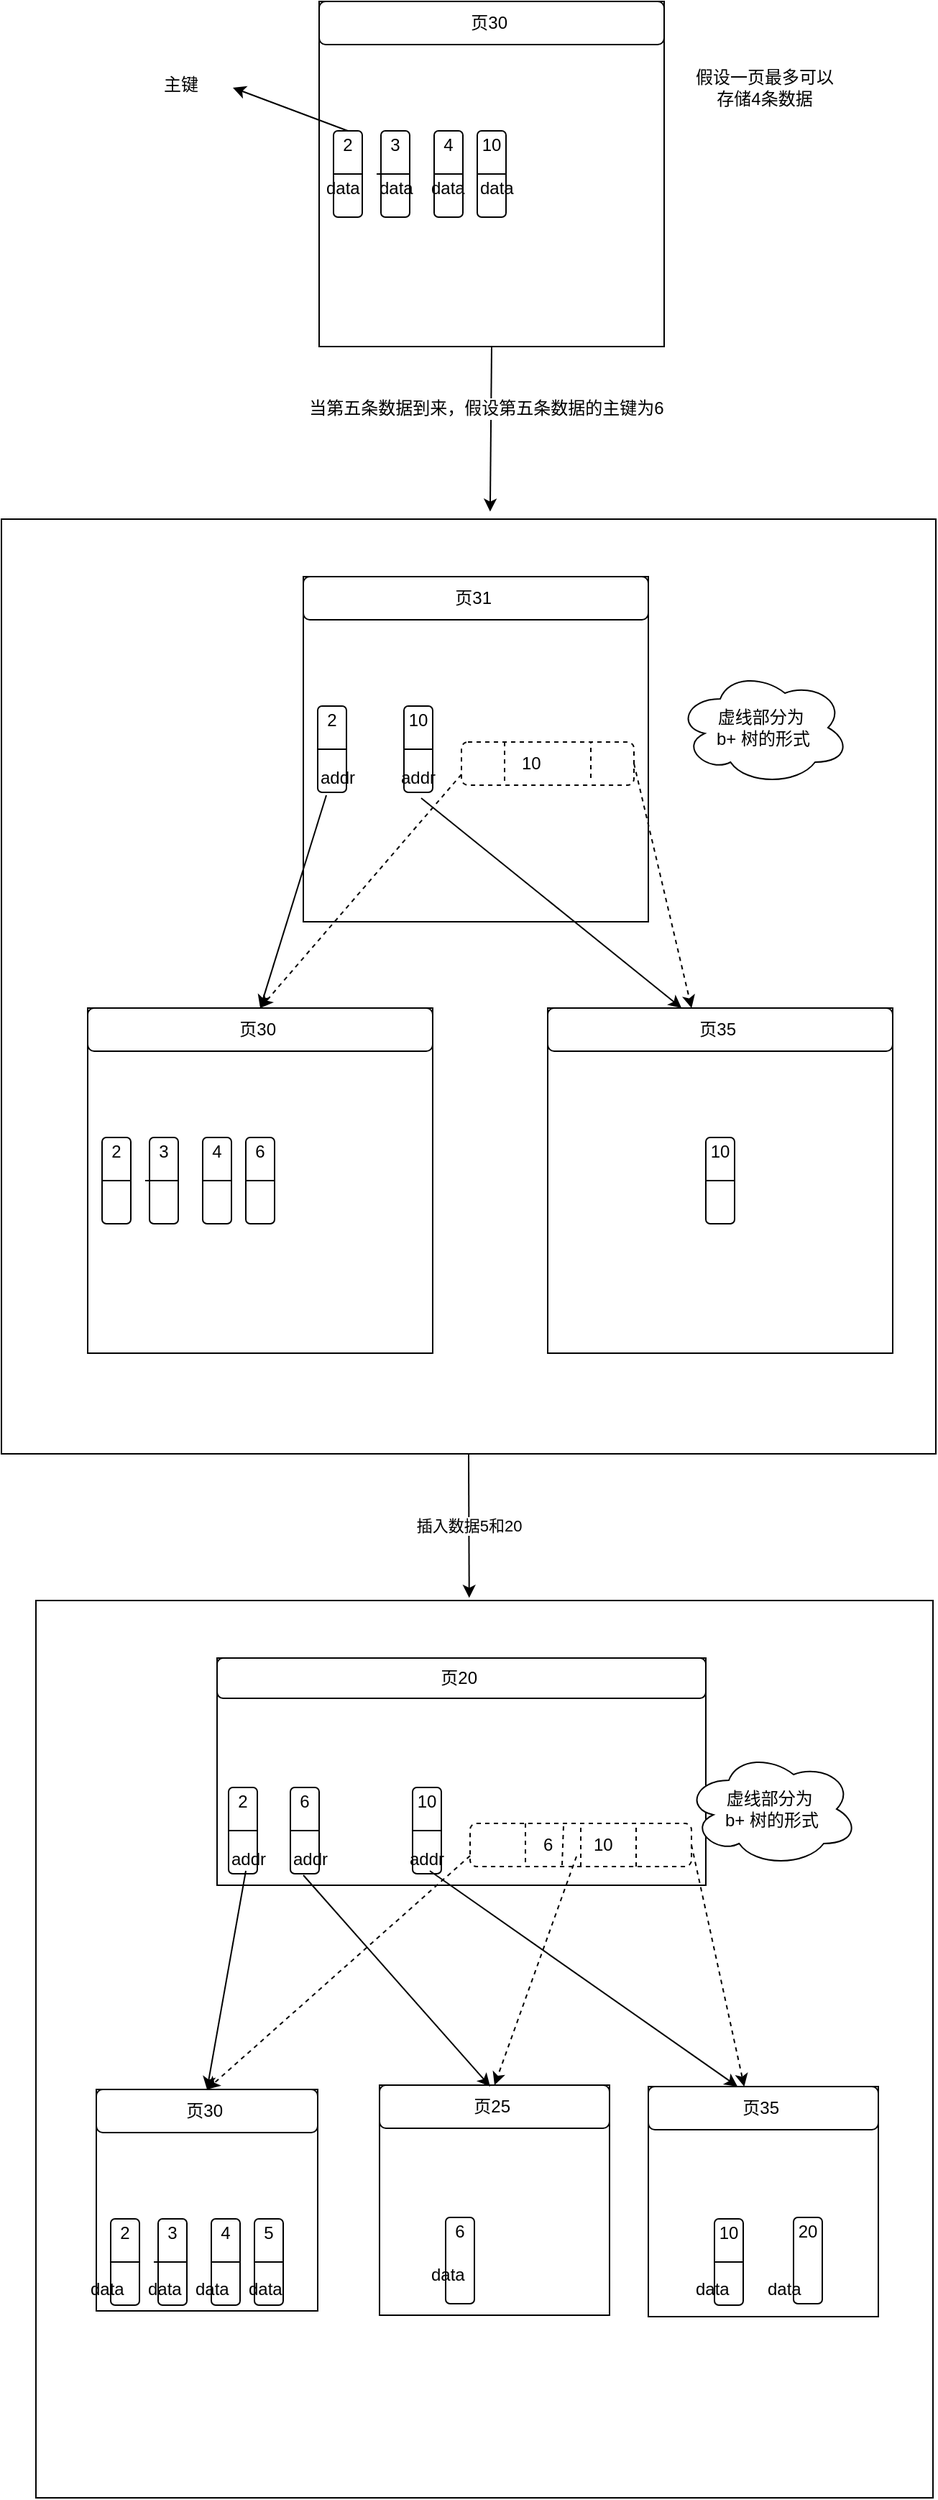 <mxfile version="10.5.4" type="github"><diagram id="URmdrMW9ZNRcOH7gfkp-" name="第 1 页"><mxGraphModel dx="918" dy="616" grid="1" gridSize="10" guides="1" tooltips="1" connect="1" arrows="1" fold="1" page="1" pageScale="1" pageWidth="827" pageHeight="1169" math="0" shadow="0"><root><mxCell id="0"/><mxCell id="1" parent="0"/><mxCell id="bhT5qvPS4QBfXNGIwXHX-22" value="" style="whiteSpace=wrap;html=1;aspect=fixed;" vertex="1" parent="1"><mxGeometry x="154" y="1402" width="624" height="624" as="geometry"/></mxCell><mxCell id="bhT5qvPS4QBfXNGIwXHX-96" value="" style="rounded=0;whiteSpace=wrap;html=1;" vertex="1" parent="1"><mxGeometry x="280" y="1442" width="340" height="158" as="geometry"/></mxCell><mxCell id="bhT5qvPS4QBfXNGIwXHX-76" value="插入数据5和20" style="edgeStyle=none;rounded=0;orthogonalLoop=1;jettySize=auto;html=1;exitX=0.5;exitY=1;exitDx=0;exitDy=0;entryX=0.483;entryY=-0.003;entryDx=0;entryDy=0;entryPerimeter=0;strokeColor=#000000;" edge="1" parent="1" source="bhT5qvPS4QBfXNGIwXHX-2" target="bhT5qvPS4QBfXNGIwXHX-22"><mxGeometry relative="1" as="geometry"/></mxCell><mxCell id="bhT5qvPS4QBfXNGIwXHX-2" value="" style="whiteSpace=wrap;html=1;aspect=fixed;" vertex="1" parent="1"><mxGeometry x="130" y="650" width="650" height="650" as="geometry"/></mxCell><mxCell id="Xkva-VIX734EH4wMSRa_-84" style="edgeStyle=none;rounded=0;orthogonalLoop=1;jettySize=auto;html=1;exitX=0.5;exitY=1;exitDx=0;exitDy=0;entryX=0.523;entryY=-0.008;entryDx=0;entryDy=0;strokeColor=#000000;entryPerimeter=0;" parent="1" source="Xkva-VIX734EH4wMSRa_-22" target="bhT5qvPS4QBfXNGIwXHX-2" edge="1"><mxGeometry relative="1" as="geometry"><mxPoint x="470" y="360" as="targetPoint"/></mxGeometry></mxCell><mxCell id="bhT5qvPS4QBfXNGIwXHX-86" value="&lt;span&gt;当第五条数据到来，假设第五条数据的主键为6&lt;/span&gt;" style="text;html=1;resizable=0;points=[];align=center;verticalAlign=middle;labelBackgroundColor=#ffffff;" vertex="1" connectable="0" parent="Xkva-VIX734EH4wMSRa_-84"><mxGeometry x="-0.25" y="-4" relative="1" as="geometry"><mxPoint as="offset"/></mxGeometry></mxCell><mxCell id="Xkva-VIX734EH4wMSRa_-22" value="" style="whiteSpace=wrap;html=1;aspect=fixed;" parent="1" vertex="1"><mxGeometry x="351" y="290" width="240" height="240" as="geometry"/></mxCell><mxCell id="Xkva-VIX734EH4wMSRa_-23" value="页30&amp;nbsp;" style="rounded=1;whiteSpace=wrap;html=1;" parent="1" vertex="1"><mxGeometry x="351" y="290" width="240" height="30" as="geometry"/></mxCell><mxCell id="Xkva-VIX734EH4wMSRa_-45" style="edgeStyle=none;rounded=0;orthogonalLoop=1;jettySize=auto;html=1;exitX=0;exitY=0.5;exitDx=0;exitDy=0;strokeColor=#000000;" parent="1" source="Xkva-VIX734EH4wMSRa_-25" edge="1"><mxGeometry relative="1" as="geometry"><mxPoint x="381" y="410" as="targetPoint"/></mxGeometry></mxCell><mxCell id="Xkva-VIX734EH4wMSRa_-46" style="edgeStyle=none;rounded=0;orthogonalLoop=1;jettySize=auto;html=1;exitX=0;exitY=0.5;exitDx=0;exitDy=0;strokeColor=#000000;" parent="1" source="Xkva-VIX734EH4wMSRa_-25" edge="1"><mxGeometry relative="1" as="geometry"><mxPoint x="381" y="410" as="targetPoint"/></mxGeometry></mxCell><mxCell id="Xkva-VIX734EH4wMSRa_-25" value="" style="rounded=1;whiteSpace=wrap;html=1;" parent="1" vertex="1"><mxGeometry x="361" y="380" width="20" height="60" as="geometry"/></mxCell><mxCell id="Xkva-VIX734EH4wMSRa_-26" value="假设一页最多可以存储4条数据" style="text;html=1;strokeColor=none;fillColor=none;align=center;verticalAlign=middle;whiteSpace=wrap;rounded=0;" parent="1" vertex="1"><mxGeometry x="611" y="340" width="100" height="20" as="geometry"/></mxCell><mxCell id="Xkva-VIX734EH4wMSRa_-28" value="" style="rounded=1;whiteSpace=wrap;html=1;" parent="1" vertex="1"><mxGeometry x="394" y="380" width="20" height="60" as="geometry"/></mxCell><mxCell id="Xkva-VIX734EH4wMSRa_-30" value="" style="rounded=1;whiteSpace=wrap;html=1;" parent="1" vertex="1"><mxGeometry x="431" y="380" width="20" height="60" as="geometry"/></mxCell><mxCell id="Xkva-VIX734EH4wMSRa_-33" value="" style="rounded=1;whiteSpace=wrap;html=1;" parent="1" vertex="1"><mxGeometry x="461" y="380" width="20" height="60" as="geometry"/></mxCell><mxCell id="Xkva-VIX734EH4wMSRa_-89" style="edgeStyle=none;rounded=0;orthogonalLoop=1;jettySize=auto;html=1;exitX=0.5;exitY=0;exitDx=0;exitDy=0;strokeColor=#000000;" parent="1" source="Xkva-VIX734EH4wMSRa_-37" edge="1"><mxGeometry relative="1" as="geometry"><mxPoint x="291" y="350" as="targetPoint"/></mxGeometry></mxCell><mxCell id="Xkva-VIX734EH4wMSRa_-37" value="2" style="text;html=1;strokeColor=none;fillColor=none;align=center;verticalAlign=middle;whiteSpace=wrap;rounded=0;" parent="1" vertex="1"><mxGeometry x="351" y="380" width="40" height="20" as="geometry"/></mxCell><mxCell id="Xkva-VIX734EH4wMSRa_-38" value="3" style="text;html=1;strokeColor=none;fillColor=none;align=center;verticalAlign=middle;whiteSpace=wrap;rounded=0;" parent="1" vertex="1"><mxGeometry x="384" y="380" width="40" height="20" as="geometry"/></mxCell><mxCell id="Xkva-VIX734EH4wMSRa_-39" value="4" style="text;html=1;strokeColor=none;fillColor=none;align=center;verticalAlign=middle;whiteSpace=wrap;rounded=0;" parent="1" vertex="1"><mxGeometry x="421" y="380" width="40" height="20" as="geometry"/></mxCell><mxCell id="Xkva-VIX734EH4wMSRa_-40" value="10" style="text;html=1;strokeColor=none;fillColor=none;align=center;verticalAlign=middle;whiteSpace=wrap;rounded=0;" parent="1" vertex="1"><mxGeometry x="451" y="380" width="40" height="20" as="geometry"/></mxCell><mxCell id="Xkva-VIX734EH4wMSRa_-42" style="edgeStyle=none;rounded=0;orthogonalLoop=1;jettySize=auto;html=1;entryX=1;entryY=0.5;entryDx=0;entryDy=0;strokeColor=none;" parent="1" target="Xkva-VIX734EH4wMSRa_-25" edge="1"><mxGeometry relative="1" as="geometry"><mxPoint x="391" y="410" as="sourcePoint"/></mxGeometry></mxCell><mxCell id="Xkva-VIX734EH4wMSRa_-47" value="" style="endArrow=none;html=1;strokeColor=#000000;exitX=1;exitY=0.5;exitDx=0;exitDy=0;" parent="1" source="Xkva-VIX734EH4wMSRa_-25" edge="1"><mxGeometry width="50" height="50" relative="1" as="geometry"><mxPoint x="351" y="600" as="sourcePoint"/><mxPoint x="361" y="410" as="targetPoint"/><Array as="points"/></mxGeometry></mxCell><mxCell id="Xkva-VIX734EH4wMSRa_-50" value="" style="endArrow=none;html=1;strokeColor=#000000;entryX=1;entryY=0.5;entryDx=0;entryDy=0;" parent="1" target="Xkva-VIX734EH4wMSRa_-28" edge="1"><mxGeometry width="50" height="50" relative="1" as="geometry"><mxPoint x="391" y="410" as="sourcePoint"/><mxPoint x="371" y="420" as="targetPoint"/><Array as="points"/></mxGeometry></mxCell><mxCell id="Xkva-VIX734EH4wMSRa_-54" value="" style="endArrow=none;html=1;strokeColor=#000000;exitX=0;exitY=0.5;exitDx=0;exitDy=0;entryX=1;entryY=0.5;entryDx=0;entryDy=0;" parent="1" source="Xkva-VIX734EH4wMSRa_-30" target="Xkva-VIX734EH4wMSRa_-30" edge="1"><mxGeometry width="50" height="50" relative="1" as="geometry"><mxPoint x="391" y="420" as="sourcePoint"/><mxPoint x="371" y="420" as="targetPoint"/><Array as="points"/></mxGeometry></mxCell><mxCell id="Xkva-VIX734EH4wMSRa_-57" value="" style="endArrow=none;html=1;strokeColor=#000000;entryX=1;entryY=0.5;entryDx=0;entryDy=0;" parent="1" source="Xkva-VIX734EH4wMSRa_-33" edge="1"><mxGeometry width="50" height="50" relative="1" as="geometry"><mxPoint x="441" y="420" as="sourcePoint"/><mxPoint x="461" y="420" as="targetPoint"/><Array as="points"/></mxGeometry></mxCell><mxCell id="Xkva-VIX734EH4wMSRa_-58" value="" style="endArrow=none;html=1;strokeColor=#000000;entryX=1;entryY=0.5;entryDx=0;entryDy=0;" parent="1" source="Xkva-VIX734EH4wMSRa_-33" edge="1"><mxGeometry width="50" height="50" relative="1" as="geometry"><mxPoint x="441" y="420" as="sourcePoint"/><mxPoint x="461" y="420" as="targetPoint"/><Array as="points"/></mxGeometry></mxCell><mxCell id="Xkva-VIX734EH4wMSRa_-61" value="" style="endArrow=none;html=1;strokeColor=#000000;exitX=0;exitY=0.5;exitDx=0;exitDy=0;entryX=1;entryY=0.5;entryDx=0;entryDy=0;" parent="1" source="Xkva-VIX734EH4wMSRa_-33" target="Xkva-VIX734EH4wMSRa_-33" edge="1"><mxGeometry width="50" height="50" relative="1" as="geometry"><mxPoint x="471" y="435" as="sourcePoint"/><mxPoint x="521" y="385" as="targetPoint"/></mxGeometry></mxCell><mxCell id="Xkva-VIX734EH4wMSRa_-85" value="data" style="text;html=1;resizable=0;points=[];autosize=1;align=left;verticalAlign=top;spacingTop=-4;" parent="1" vertex="1"><mxGeometry x="354" y="410" width="40" height="20" as="geometry"/></mxCell><mxCell id="Xkva-VIX734EH4wMSRa_-86" value="data" style="text;html=1;resizable=0;points=[];autosize=1;align=left;verticalAlign=top;spacingTop=-4;" parent="1" vertex="1"><mxGeometry x="391" y="410" width="40" height="20" as="geometry"/></mxCell><mxCell id="Xkva-VIX734EH4wMSRa_-87" value="data" style="text;html=1;resizable=0;points=[];autosize=1;align=left;verticalAlign=top;spacingTop=-4;" parent="1" vertex="1"><mxGeometry x="427" y="410" width="40" height="20" as="geometry"/></mxCell><mxCell id="Xkva-VIX734EH4wMSRa_-88" value="data" style="text;html=1;resizable=0;points=[];autosize=1;align=left;verticalAlign=top;spacingTop=-4;" parent="1" vertex="1"><mxGeometry x="461" y="410" width="40" height="20" as="geometry"/></mxCell><mxCell id="Xkva-VIX734EH4wMSRa_-90" value="主键" style="text;html=1;resizable=0;points=[];autosize=1;align=left;verticalAlign=top;spacingTop=-4;" parent="1" vertex="1"><mxGeometry x="241" y="338" width="40" height="20" as="geometry"/></mxCell><mxCell id="Xkva-VIX734EH4wMSRa_-91" value="" style="whiteSpace=wrap;html=1;aspect=fixed;" parent="1" vertex="1"><mxGeometry x="190" y="990" width="240" height="240" as="geometry"/></mxCell><mxCell id="Xkva-VIX734EH4wMSRa_-92" value="页30&amp;nbsp;" style="rounded=1;whiteSpace=wrap;html=1;" parent="1" vertex="1"><mxGeometry x="190" y="990" width="240" height="30" as="geometry"/></mxCell><mxCell id="Xkva-VIX734EH4wMSRa_-93" style="edgeStyle=none;rounded=0;orthogonalLoop=1;jettySize=auto;html=1;exitX=0;exitY=0.5;exitDx=0;exitDy=0;strokeColor=#000000;" parent="1" source="Xkva-VIX734EH4wMSRa_-95" edge="1"><mxGeometry relative="1" as="geometry"><mxPoint x="220" y="1110" as="targetPoint"/></mxGeometry></mxCell><mxCell id="Xkva-VIX734EH4wMSRa_-94" style="edgeStyle=none;rounded=0;orthogonalLoop=1;jettySize=auto;html=1;exitX=0;exitY=0.5;exitDx=0;exitDy=0;strokeColor=#000000;" parent="1" source="Xkva-VIX734EH4wMSRa_-95" edge="1"><mxGeometry relative="1" as="geometry"><mxPoint x="220" y="1110" as="targetPoint"/></mxGeometry></mxCell><mxCell id="Xkva-VIX734EH4wMSRa_-95" value="" style="rounded=1;whiteSpace=wrap;html=1;" parent="1" vertex="1"><mxGeometry x="200" y="1080" width="20" height="60" as="geometry"/></mxCell><mxCell id="Xkva-VIX734EH4wMSRa_-96" value="" style="rounded=1;whiteSpace=wrap;html=1;" parent="1" vertex="1"><mxGeometry x="233" y="1080" width="20" height="60" as="geometry"/></mxCell><mxCell id="Xkva-VIX734EH4wMSRa_-97" value="" style="rounded=1;whiteSpace=wrap;html=1;" parent="1" vertex="1"><mxGeometry x="270" y="1080" width="20" height="60" as="geometry"/></mxCell><mxCell id="Xkva-VIX734EH4wMSRa_-98" value="" style="rounded=1;whiteSpace=wrap;html=1;" parent="1" vertex="1"><mxGeometry x="300" y="1080" width="20" height="60" as="geometry"/></mxCell><mxCell id="Xkva-VIX734EH4wMSRa_-99" value="2" style="text;html=1;strokeColor=none;fillColor=none;align=center;verticalAlign=middle;whiteSpace=wrap;rounded=0;" parent="1" vertex="1"><mxGeometry x="190" y="1080" width="40" height="20" as="geometry"/></mxCell><mxCell id="Xkva-VIX734EH4wMSRa_-100" value="3" style="text;html=1;strokeColor=none;fillColor=none;align=center;verticalAlign=middle;whiteSpace=wrap;rounded=0;" parent="1" vertex="1"><mxGeometry x="223" y="1080" width="40" height="20" as="geometry"/></mxCell><mxCell id="Xkva-VIX734EH4wMSRa_-101" value="4" style="text;html=1;strokeColor=none;fillColor=none;align=center;verticalAlign=middle;whiteSpace=wrap;rounded=0;" parent="1" vertex="1"><mxGeometry x="260" y="1080" width="40" height="20" as="geometry"/></mxCell><mxCell id="Xkva-VIX734EH4wMSRa_-102" value="6" style="text;html=1;strokeColor=none;fillColor=none;align=center;verticalAlign=middle;whiteSpace=wrap;rounded=0;" parent="1" vertex="1"><mxGeometry x="290" y="1080" width="40" height="20" as="geometry"/></mxCell><mxCell id="Xkva-VIX734EH4wMSRa_-103" style="edgeStyle=none;rounded=0;orthogonalLoop=1;jettySize=auto;html=1;entryX=1;entryY=0.5;entryDx=0;entryDy=0;strokeColor=none;" parent="1" target="Xkva-VIX734EH4wMSRa_-95" edge="1"><mxGeometry relative="1" as="geometry"><mxPoint x="230" y="1110" as="sourcePoint"/></mxGeometry></mxCell><mxCell id="Xkva-VIX734EH4wMSRa_-104" value="" style="endArrow=none;html=1;strokeColor=#000000;exitX=1;exitY=0.5;exitDx=0;exitDy=0;" parent="1" source="Xkva-VIX734EH4wMSRa_-95" edge="1"><mxGeometry width="50" height="50" relative="1" as="geometry"><mxPoint x="190" y="1300" as="sourcePoint"/><mxPoint x="200" y="1110" as="targetPoint"/><Array as="points"/></mxGeometry></mxCell><mxCell id="Xkva-VIX734EH4wMSRa_-105" value="" style="endArrow=none;html=1;strokeColor=#000000;entryX=1;entryY=0.5;entryDx=0;entryDy=0;" parent="1" target="Xkva-VIX734EH4wMSRa_-96" edge="1"><mxGeometry width="50" height="50" relative="1" as="geometry"><mxPoint x="230" y="1110" as="sourcePoint"/><mxPoint x="210" y="1120" as="targetPoint"/><Array as="points"/></mxGeometry></mxCell><mxCell id="Xkva-VIX734EH4wMSRa_-106" value="" style="endArrow=none;html=1;strokeColor=#000000;exitX=0;exitY=0.5;exitDx=0;exitDy=0;entryX=1;entryY=0.5;entryDx=0;entryDy=0;" parent="1" source="Xkva-VIX734EH4wMSRa_-97" target="Xkva-VIX734EH4wMSRa_-97" edge="1"><mxGeometry width="50" height="50" relative="1" as="geometry"><mxPoint x="230" y="1120" as="sourcePoint"/><mxPoint x="210" y="1120" as="targetPoint"/><Array as="points"/></mxGeometry></mxCell><mxCell id="Xkva-VIX734EH4wMSRa_-107" value="" style="endArrow=none;html=1;strokeColor=#000000;entryX=1;entryY=0.5;entryDx=0;entryDy=0;" parent="1" source="Xkva-VIX734EH4wMSRa_-98" edge="1"><mxGeometry width="50" height="50" relative="1" as="geometry"><mxPoint x="280" y="1120" as="sourcePoint"/><mxPoint x="300" y="1120" as="targetPoint"/><Array as="points"/></mxGeometry></mxCell><mxCell id="Xkva-VIX734EH4wMSRa_-108" value="" style="endArrow=none;html=1;strokeColor=#000000;entryX=1;entryY=0.5;entryDx=0;entryDy=0;" parent="1" source="Xkva-VIX734EH4wMSRa_-98" edge="1"><mxGeometry width="50" height="50" relative="1" as="geometry"><mxPoint x="280" y="1120" as="sourcePoint"/><mxPoint x="300" y="1120" as="targetPoint"/><Array as="points"/></mxGeometry></mxCell><mxCell id="Xkva-VIX734EH4wMSRa_-109" value="" style="endArrow=none;html=1;strokeColor=#000000;exitX=0;exitY=0.5;exitDx=0;exitDy=0;entryX=1;entryY=0.5;entryDx=0;entryDy=0;" parent="1" source="Xkva-VIX734EH4wMSRa_-98" target="Xkva-VIX734EH4wMSRa_-98" edge="1"><mxGeometry width="50" height="50" relative="1" as="geometry"><mxPoint x="310" y="1135" as="sourcePoint"/><mxPoint x="360" y="1085" as="targetPoint"/></mxGeometry></mxCell><mxCell id="Xkva-VIX734EH4wMSRa_-111" value="" style="whiteSpace=wrap;html=1;aspect=fixed;" parent="1" vertex="1"><mxGeometry x="510" y="990" width="240" height="240" as="geometry"/></mxCell><mxCell id="Xkva-VIX734EH4wMSRa_-112" value="页35&amp;nbsp;" style="rounded=1;whiteSpace=wrap;html=1;" parent="1" vertex="1"><mxGeometry x="510" y="990" width="240" height="30" as="geometry"/></mxCell><mxCell id="Xkva-VIX734EH4wMSRa_-118" value="" style="rounded=1;whiteSpace=wrap;html=1;" parent="1" vertex="1"><mxGeometry x="620" y="1080" width="20" height="60" as="geometry"/></mxCell><mxCell id="Xkva-VIX734EH4wMSRa_-122" value="10" style="text;html=1;strokeColor=none;fillColor=none;align=center;verticalAlign=middle;whiteSpace=wrap;rounded=0;" parent="1" vertex="1"><mxGeometry x="610" y="1080" width="40" height="20" as="geometry"/></mxCell><mxCell id="Xkva-VIX734EH4wMSRa_-127" value="" style="endArrow=none;html=1;strokeColor=#000000;entryX=1;entryY=0.5;entryDx=0;entryDy=0;" parent="1" source="Xkva-VIX734EH4wMSRa_-118" edge="1"><mxGeometry width="50" height="50" relative="1" as="geometry"><mxPoint x="600" y="1120" as="sourcePoint"/><mxPoint x="620" y="1120" as="targetPoint"/><Array as="points"/></mxGeometry></mxCell><mxCell id="Xkva-VIX734EH4wMSRa_-128" value="" style="endArrow=none;html=1;strokeColor=#000000;entryX=1;entryY=0.5;entryDx=0;entryDy=0;" parent="1" source="Xkva-VIX734EH4wMSRa_-118" edge="1"><mxGeometry width="50" height="50" relative="1" as="geometry"><mxPoint x="600" y="1120" as="sourcePoint"/><mxPoint x="620" y="1120" as="targetPoint"/><Array as="points"/></mxGeometry></mxCell><mxCell id="Xkva-VIX734EH4wMSRa_-129" value="" style="endArrow=none;html=1;strokeColor=#000000;exitX=0;exitY=0.5;exitDx=0;exitDy=0;entryX=1;entryY=0.5;entryDx=0;entryDy=0;" parent="1" source="Xkva-VIX734EH4wMSRa_-118" target="Xkva-VIX734EH4wMSRa_-118" edge="1"><mxGeometry width="50" height="50" relative="1" as="geometry"><mxPoint x="630" y="1135" as="sourcePoint"/><mxPoint x="680" y="1085" as="targetPoint"/></mxGeometry></mxCell><mxCell id="Xkva-VIX734EH4wMSRa_-149" value="" style="whiteSpace=wrap;html=1;aspect=fixed;" parent="1" vertex="1"><mxGeometry x="340" y="690" width="240" height="240" as="geometry"/></mxCell><mxCell id="Xkva-VIX734EH4wMSRa_-150" value="页31&amp;nbsp;" style="rounded=1;whiteSpace=wrap;html=1;" parent="1" vertex="1"><mxGeometry x="340" y="690" width="240" height="30" as="geometry"/></mxCell><mxCell id="Xkva-VIX734EH4wMSRa_-151" style="edgeStyle=none;rounded=0;orthogonalLoop=1;jettySize=auto;html=1;exitX=0;exitY=0.5;exitDx=0;exitDy=0;strokeColor=#000000;" parent="1" source="Xkva-VIX734EH4wMSRa_-153" edge="1"><mxGeometry relative="1" as="geometry"><mxPoint x="370" y="810" as="targetPoint"/></mxGeometry></mxCell><mxCell id="Xkva-VIX734EH4wMSRa_-152" style="edgeStyle=none;rounded=0;orthogonalLoop=1;jettySize=auto;html=1;exitX=0;exitY=0.5;exitDx=0;exitDy=0;strokeColor=#000000;" parent="1" source="Xkva-VIX734EH4wMSRa_-153" edge="1"><mxGeometry relative="1" as="geometry"><mxPoint x="370" y="810" as="targetPoint"/></mxGeometry></mxCell><mxCell id="Xkva-VIX734EH4wMSRa_-153" value="" style="rounded=1;whiteSpace=wrap;html=1;" parent="1" vertex="1"><mxGeometry x="350" y="780" width="20" height="60" as="geometry"/></mxCell><mxCell id="Xkva-VIX734EH4wMSRa_-157" value="2" style="text;html=1;strokeColor=none;fillColor=none;align=center;verticalAlign=middle;whiteSpace=wrap;rounded=0;" parent="1" vertex="1"><mxGeometry x="340" y="780" width="40" height="20" as="geometry"/></mxCell><mxCell id="Xkva-VIX734EH4wMSRa_-161" style="edgeStyle=none;rounded=0;orthogonalLoop=1;jettySize=auto;html=1;entryX=1;entryY=0.5;entryDx=0;entryDy=0;strokeColor=none;" parent="1" target="Xkva-VIX734EH4wMSRa_-153" edge="1"><mxGeometry relative="1" as="geometry"><mxPoint x="380" y="810" as="sourcePoint"/></mxGeometry></mxCell><mxCell id="Xkva-VIX734EH4wMSRa_-162" value="" style="endArrow=none;html=1;strokeColor=#000000;exitX=1;exitY=0.5;exitDx=0;exitDy=0;" parent="1" source="Xkva-VIX734EH4wMSRa_-153" edge="1"><mxGeometry width="50" height="50" relative="1" as="geometry"><mxPoint x="340" y="1000" as="sourcePoint"/><mxPoint x="350" y="810" as="targetPoint"/><Array as="points"/></mxGeometry></mxCell><mxCell id="Xkva-VIX734EH4wMSRa_-165" value="" style="endArrow=none;html=1;strokeColor=#000000;entryX=1;entryY=0.5;entryDx=0;entryDy=0;" parent="1" edge="1"><mxGeometry width="50" height="50" relative="1" as="geometry"><mxPoint x="450" y="820" as="sourcePoint"/><mxPoint x="450" y="820" as="targetPoint"/><Array as="points"/></mxGeometry></mxCell><mxCell id="Xkva-VIX734EH4wMSRa_-166" value="" style="endArrow=none;html=1;strokeColor=#000000;entryX=1;entryY=0.5;entryDx=0;entryDy=0;" parent="1" edge="1"><mxGeometry width="50" height="50" relative="1" as="geometry"><mxPoint x="450" y="820" as="sourcePoint"/><mxPoint x="450" y="820" as="targetPoint"/><Array as="points"/></mxGeometry></mxCell><mxCell id="bhT5qvPS4QBfXNGIwXHX-3" value="addr" style="text;html=1;resizable=0;points=[];autosize=1;align=left;verticalAlign=top;spacingTop=-4;" vertex="1" parent="1"><mxGeometry x="350" y="820" width="40" height="20" as="geometry"/></mxCell><mxCell id="bhT5qvPS4QBfXNGIwXHX-6" value="" style="rounded=1;whiteSpace=wrap;html=1;" vertex="1" parent="1"><mxGeometry x="410" y="780" width="20" height="60" as="geometry"/></mxCell><mxCell id="bhT5qvPS4QBfXNGIwXHX-7" value="10" style="text;html=1;strokeColor=none;fillColor=none;align=center;verticalAlign=middle;whiteSpace=wrap;rounded=0;" vertex="1" parent="1"><mxGeometry x="400" y="780" width="40" height="20" as="geometry"/></mxCell><mxCell id="bhT5qvPS4QBfXNGIwXHX-8" value="" style="endArrow=none;html=1;strokeColor=#000000;exitX=0;exitY=0.5;exitDx=0;exitDy=0;entryX=1;entryY=0.5;entryDx=0;entryDy=0;" edge="1" parent="1" source="bhT5qvPS4QBfXNGIwXHX-6" target="bhT5qvPS4QBfXNGIwXHX-6"><mxGeometry width="50" height="50" relative="1" as="geometry"><mxPoint x="630" y="1120" as="sourcePoint"/><mxPoint x="650" y="880" as="targetPoint"/><Array as="points"><mxPoint x="430" y="810"/></Array></mxGeometry></mxCell><mxCell id="bhT5qvPS4QBfXNGIwXHX-11" value="addr" style="text;html=1;resizable=0;points=[];autosize=1;align=left;verticalAlign=top;spacingTop=-4;" vertex="1" parent="1"><mxGeometry x="406" y="820" width="40" height="20" as="geometry"/></mxCell><mxCell id="bhT5qvPS4QBfXNGIwXHX-12" value="" style="endArrow=classic;html=1;strokeColor=#000000;exitX=0.15;exitY=1.1;exitDx=0;exitDy=0;exitPerimeter=0;entryX=0.5;entryY=0;entryDx=0;entryDy=0;" edge="1" parent="1" source="bhT5qvPS4QBfXNGIwXHX-3" target="Xkva-VIX734EH4wMSRa_-92"><mxGeometry width="50" height="50" relative="1" as="geometry"><mxPoint x="130" y="1380" as="sourcePoint"/><mxPoint x="320" y="980" as="targetPoint"/></mxGeometry></mxCell><mxCell id="bhT5qvPS4QBfXNGIwXHX-13" value="" style="endArrow=classic;html=1;strokeColor=#000000;exitX=0.4;exitY=1.2;exitDx=0;exitDy=0;exitPerimeter=0;entryX=0.388;entryY=0;entryDx=0;entryDy=0;entryPerimeter=0;" edge="1" parent="1" source="bhT5qvPS4QBfXNGIwXHX-11" target="Xkva-VIX734EH4wMSRa_-112"><mxGeometry width="50" height="50" relative="1" as="geometry"><mxPoint x="366" y="852" as="sourcePoint"/><mxPoint x="320" y="990" as="targetPoint"/></mxGeometry></mxCell><mxCell id="bhT5qvPS4QBfXNGIwXHX-14" value="" style="rounded=1;whiteSpace=wrap;html=1;dashed=1;" vertex="1" parent="1"><mxGeometry x="450" y="805" width="120" height="30" as="geometry"/></mxCell><mxCell id="bhT5qvPS4QBfXNGIwXHX-15" value="" style="endArrow=none;html=1;dashed=1;strokeColor=#000000;exitX=0.25;exitY=0;exitDx=0;exitDy=0;entryX=0.25;entryY=1;entryDx=0;entryDy=0;" edge="1" parent="1" source="bhT5qvPS4QBfXNGIwXHX-14" target="bhT5qvPS4QBfXNGIwXHX-14"><mxGeometry width="50" height="50" relative="1" as="geometry"><mxPoint x="455" y="900" as="sourcePoint"/><mxPoint x="505" y="850" as="targetPoint"/></mxGeometry></mxCell><mxCell id="bhT5qvPS4QBfXNGIwXHX-16" value="" style="endArrow=none;html=1;dashed=1;strokeColor=#000000;entryX=0.75;entryY=0;entryDx=0;entryDy=0;" edge="1" parent="1" target="bhT5qvPS4QBfXNGIwXHX-14"><mxGeometry width="50" height="50" relative="1" as="geometry"><mxPoint x="540" y="830" as="sourcePoint"/><mxPoint x="580" y="870" as="targetPoint"/></mxGeometry></mxCell><mxCell id="bhT5qvPS4QBfXNGIwXHX-17" value="10" style="text;html=1;resizable=0;points=[];autosize=1;align=left;verticalAlign=top;spacingTop=-4;" vertex="1" parent="1"><mxGeometry x="490" y="810" width="30" height="20" as="geometry"/></mxCell><mxCell id="bhT5qvPS4QBfXNGIwXHX-18" value="" style="endArrow=classic;html=1;dashed=1;strokeColor=#000000;exitX=0;exitY=0.75;exitDx=0;exitDy=0;entryX=0.5;entryY=0;entryDx=0;entryDy=0;" edge="1" parent="1" source="bhT5qvPS4QBfXNGIwXHX-14" target="Xkva-VIX734EH4wMSRa_-92"><mxGeometry width="50" height="50" relative="1" as="geometry"><mxPoint x="130" y="1380" as="sourcePoint"/><mxPoint x="180" y="1330" as="targetPoint"/></mxGeometry></mxCell><mxCell id="bhT5qvPS4QBfXNGIwXHX-19" value="" style="endArrow=classic;html=1;dashed=1;strokeColor=#000000;exitX=1;exitY=0.5;exitDx=0;exitDy=0;entryX=0.417;entryY=0;entryDx=0;entryDy=0;entryPerimeter=0;" edge="1" parent="1" source="bhT5qvPS4QBfXNGIwXHX-14" target="Xkva-VIX734EH4wMSRa_-112"><mxGeometry width="50" height="50" relative="1" as="geometry"><mxPoint x="460" y="838" as="sourcePoint"/><mxPoint x="320" y="1000" as="targetPoint"/></mxGeometry></mxCell><mxCell id="bhT5qvPS4QBfXNGIwXHX-21" value="虚线部分为&amp;nbsp;&lt;br&gt;b+ 树的形式&lt;br&gt;" style="ellipse;shape=cloud;whiteSpace=wrap;html=1;" vertex="1" parent="1"><mxGeometry x="600" y="755" width="120" height="80" as="geometry"/></mxCell><mxCell id="bhT5qvPS4QBfXNGIwXHX-23" value="" style="whiteSpace=wrap;html=1;aspect=fixed;" vertex="1" parent="1"><mxGeometry x="196" y="1742" width="154" height="154" as="geometry"/></mxCell><mxCell id="bhT5qvPS4QBfXNGIwXHX-24" value="页30&amp;nbsp;" style="rounded=1;whiteSpace=wrap;html=1;" vertex="1" parent="1"><mxGeometry x="196" y="1742" width="154" height="30" as="geometry"/></mxCell><mxCell id="bhT5qvPS4QBfXNGIwXHX-25" style="edgeStyle=none;rounded=0;orthogonalLoop=1;jettySize=auto;html=1;exitX=0;exitY=0.5;exitDx=0;exitDy=0;strokeColor=#000000;" edge="1" parent="1" source="bhT5qvPS4QBfXNGIwXHX-27"><mxGeometry relative="1" as="geometry"><mxPoint x="226" y="1862" as="targetPoint"/></mxGeometry></mxCell><mxCell id="bhT5qvPS4QBfXNGIwXHX-26" style="edgeStyle=none;rounded=0;orthogonalLoop=1;jettySize=auto;html=1;exitX=0;exitY=0.5;exitDx=0;exitDy=0;strokeColor=#000000;" edge="1" parent="1" source="bhT5qvPS4QBfXNGIwXHX-27"><mxGeometry relative="1" as="geometry"><mxPoint x="226" y="1862" as="targetPoint"/></mxGeometry></mxCell><mxCell id="bhT5qvPS4QBfXNGIwXHX-27" value="" style="rounded=1;whiteSpace=wrap;html=1;" vertex="1" parent="1"><mxGeometry x="206" y="1832" width="20" height="60" as="geometry"/></mxCell><mxCell id="bhT5qvPS4QBfXNGIwXHX-28" value="" style="rounded=1;whiteSpace=wrap;html=1;" vertex="1" parent="1"><mxGeometry x="239" y="1832" width="20" height="60" as="geometry"/></mxCell><mxCell id="bhT5qvPS4QBfXNGIwXHX-29" value="" style="rounded=1;whiteSpace=wrap;html=1;" vertex="1" parent="1"><mxGeometry x="276" y="1832" width="20" height="60" as="geometry"/></mxCell><mxCell id="bhT5qvPS4QBfXNGIwXHX-30" value="" style="rounded=1;whiteSpace=wrap;html=1;" vertex="1" parent="1"><mxGeometry x="306" y="1832" width="20" height="60" as="geometry"/></mxCell><mxCell id="bhT5qvPS4QBfXNGIwXHX-31" value="2" style="text;html=1;strokeColor=none;fillColor=none;align=center;verticalAlign=middle;whiteSpace=wrap;rounded=0;" vertex="1" parent="1"><mxGeometry x="196" y="1832" width="40" height="20" as="geometry"/></mxCell><mxCell id="bhT5qvPS4QBfXNGIwXHX-32" value="3" style="text;html=1;strokeColor=none;fillColor=none;align=center;verticalAlign=middle;whiteSpace=wrap;rounded=0;" vertex="1" parent="1"><mxGeometry x="229" y="1832" width="40" height="20" as="geometry"/></mxCell><mxCell id="bhT5qvPS4QBfXNGIwXHX-33" value="4" style="text;html=1;strokeColor=none;fillColor=none;align=center;verticalAlign=middle;whiteSpace=wrap;rounded=0;" vertex="1" parent="1"><mxGeometry x="266" y="1832" width="40" height="20" as="geometry"/></mxCell><mxCell id="bhT5qvPS4QBfXNGIwXHX-34" value="5" style="text;html=1;strokeColor=none;fillColor=none;align=center;verticalAlign=middle;whiteSpace=wrap;rounded=0;" vertex="1" parent="1"><mxGeometry x="296" y="1832" width="40" height="20" as="geometry"/></mxCell><mxCell id="bhT5qvPS4QBfXNGIwXHX-35" style="edgeStyle=none;rounded=0;orthogonalLoop=1;jettySize=auto;html=1;entryX=1;entryY=0.5;entryDx=0;entryDy=0;strokeColor=none;" edge="1" parent="1" target="bhT5qvPS4QBfXNGIwXHX-27"><mxGeometry relative="1" as="geometry"><mxPoint x="236" y="1862" as="sourcePoint"/></mxGeometry></mxCell><mxCell id="bhT5qvPS4QBfXNGIwXHX-36" value="" style="endArrow=none;html=1;strokeColor=#000000;exitX=1;exitY=0.5;exitDx=0;exitDy=0;" edge="1" parent="1" source="bhT5qvPS4QBfXNGIwXHX-27"><mxGeometry width="50" height="50" relative="1" as="geometry"><mxPoint x="196" y="2052" as="sourcePoint"/><mxPoint x="206" y="1862" as="targetPoint"/><Array as="points"/></mxGeometry></mxCell><mxCell id="bhT5qvPS4QBfXNGIwXHX-37" value="" style="endArrow=none;html=1;strokeColor=#000000;entryX=1;entryY=0.5;entryDx=0;entryDy=0;" edge="1" parent="1" target="bhT5qvPS4QBfXNGIwXHX-28"><mxGeometry width="50" height="50" relative="1" as="geometry"><mxPoint x="236" y="1862" as="sourcePoint"/><mxPoint x="216" y="1872" as="targetPoint"/><Array as="points"/></mxGeometry></mxCell><mxCell id="bhT5qvPS4QBfXNGIwXHX-38" value="" style="endArrow=none;html=1;strokeColor=#000000;exitX=0;exitY=0.5;exitDx=0;exitDy=0;entryX=1;entryY=0.5;entryDx=0;entryDy=0;" edge="1" parent="1" source="bhT5qvPS4QBfXNGIwXHX-29" target="bhT5qvPS4QBfXNGIwXHX-29"><mxGeometry width="50" height="50" relative="1" as="geometry"><mxPoint x="236" y="1872" as="sourcePoint"/><mxPoint x="216" y="1872" as="targetPoint"/><Array as="points"/></mxGeometry></mxCell><mxCell id="bhT5qvPS4QBfXNGIwXHX-39" value="" style="endArrow=none;html=1;strokeColor=#000000;entryX=1;entryY=0.5;entryDx=0;entryDy=0;" edge="1" parent="1" source="bhT5qvPS4QBfXNGIwXHX-30"><mxGeometry width="50" height="50" relative="1" as="geometry"><mxPoint x="286" y="1872" as="sourcePoint"/><mxPoint x="306" y="1872" as="targetPoint"/><Array as="points"/></mxGeometry></mxCell><mxCell id="bhT5qvPS4QBfXNGIwXHX-40" value="" style="endArrow=none;html=1;strokeColor=#000000;entryX=1;entryY=0.5;entryDx=0;entryDy=0;" edge="1" parent="1" source="bhT5qvPS4QBfXNGIwXHX-30"><mxGeometry width="50" height="50" relative="1" as="geometry"><mxPoint x="286" y="1872" as="sourcePoint"/><mxPoint x="306" y="1872" as="targetPoint"/><Array as="points"/></mxGeometry></mxCell><mxCell id="bhT5qvPS4QBfXNGIwXHX-41" value="" style="endArrow=none;html=1;strokeColor=#000000;exitX=0;exitY=0.5;exitDx=0;exitDy=0;entryX=1;entryY=0.5;entryDx=0;entryDy=0;" edge="1" parent="1" source="bhT5qvPS4QBfXNGIwXHX-30" target="bhT5qvPS4QBfXNGIwXHX-30"><mxGeometry width="50" height="50" relative="1" as="geometry"><mxPoint x="316" y="1887" as="sourcePoint"/><mxPoint x="366" y="1837" as="targetPoint"/></mxGeometry></mxCell><mxCell id="bhT5qvPS4QBfXNGIwXHX-42" value="" style="whiteSpace=wrap;html=1;aspect=fixed;" vertex="1" parent="1"><mxGeometry x="580" y="1740" width="160" height="160" as="geometry"/></mxCell><mxCell id="bhT5qvPS4QBfXNGIwXHX-43" value="页35&amp;nbsp;" style="rounded=1;whiteSpace=wrap;html=1;" vertex="1" parent="1"><mxGeometry x="580" y="1740" width="160" height="30" as="geometry"/></mxCell><mxCell id="bhT5qvPS4QBfXNGIwXHX-44" value="" style="rounded=1;whiteSpace=wrap;html=1;" vertex="1" parent="1"><mxGeometry x="626" y="1832" width="20" height="60" as="geometry"/></mxCell><mxCell id="bhT5qvPS4QBfXNGIwXHX-45" value="10" style="text;html=1;strokeColor=none;fillColor=none;align=center;verticalAlign=middle;whiteSpace=wrap;rounded=0;" vertex="1" parent="1"><mxGeometry x="616" y="1832" width="40" height="20" as="geometry"/></mxCell><mxCell id="bhT5qvPS4QBfXNGIwXHX-47" value="" style="endArrow=none;html=1;strokeColor=#000000;entryX=1;entryY=0.5;entryDx=0;entryDy=0;" edge="1" parent="1" source="bhT5qvPS4QBfXNGIwXHX-44"><mxGeometry width="50" height="50" relative="1" as="geometry"><mxPoint x="606" y="1872" as="sourcePoint"/><mxPoint x="626" y="1872" as="targetPoint"/><Array as="points"/></mxGeometry></mxCell><mxCell id="bhT5qvPS4QBfXNGIwXHX-48" value="" style="endArrow=none;html=1;strokeColor=#000000;entryX=1;entryY=0.5;entryDx=0;entryDy=0;" edge="1" parent="1" source="bhT5qvPS4QBfXNGIwXHX-44"><mxGeometry width="50" height="50" relative="1" as="geometry"><mxPoint x="606" y="1872" as="sourcePoint"/><mxPoint x="626" y="1872" as="targetPoint"/><Array as="points"/></mxGeometry></mxCell><mxCell id="bhT5qvPS4QBfXNGIwXHX-49" value="" style="endArrow=none;html=1;strokeColor=#000000;exitX=0;exitY=0.5;exitDx=0;exitDy=0;entryX=1;entryY=0.5;entryDx=0;entryDy=0;" edge="1" parent="1" source="bhT5qvPS4QBfXNGIwXHX-44" target="bhT5qvPS4QBfXNGIwXHX-44"><mxGeometry width="50" height="50" relative="1" as="geometry"><mxPoint x="636" y="1887" as="sourcePoint"/><mxPoint x="686" y="1837" as="targetPoint"/></mxGeometry></mxCell><mxCell id="bhT5qvPS4QBfXNGIwXHX-51" value="页20&amp;nbsp;" style="rounded=1;whiteSpace=wrap;html=1;" vertex="1" parent="1"><mxGeometry x="280" y="1442" width="340" height="28" as="geometry"/></mxCell><mxCell id="bhT5qvPS4QBfXNGIwXHX-52" style="edgeStyle=none;rounded=0;orthogonalLoop=1;jettySize=auto;html=1;exitX=0;exitY=0.5;exitDx=0;exitDy=0;strokeColor=#000000;" edge="1" parent="1" source="bhT5qvPS4QBfXNGIwXHX-54"><mxGeometry relative="1" as="geometry"><mxPoint x="308" y="1562" as="targetPoint"/></mxGeometry></mxCell><mxCell id="bhT5qvPS4QBfXNGIwXHX-53" style="edgeStyle=none;rounded=0;orthogonalLoop=1;jettySize=auto;html=1;exitX=0;exitY=0.5;exitDx=0;exitDy=0;strokeColor=#000000;" edge="1" parent="1" source="bhT5qvPS4QBfXNGIwXHX-54"><mxGeometry relative="1" as="geometry"><mxPoint x="308" y="1562" as="targetPoint"/></mxGeometry></mxCell><mxCell id="bhT5qvPS4QBfXNGIwXHX-54" value="" style="rounded=1;whiteSpace=wrap;html=1;" vertex="1" parent="1"><mxGeometry x="288" y="1532" width="20" height="60" as="geometry"/></mxCell><mxCell id="bhT5qvPS4QBfXNGIwXHX-55" value="2" style="text;html=1;strokeColor=none;fillColor=none;align=center;verticalAlign=middle;whiteSpace=wrap;rounded=0;" vertex="1" parent="1"><mxGeometry x="278" y="1532" width="40" height="20" as="geometry"/></mxCell><mxCell id="bhT5qvPS4QBfXNGIwXHX-56" style="edgeStyle=none;rounded=0;orthogonalLoop=1;jettySize=auto;html=1;entryX=1;entryY=0.5;entryDx=0;entryDy=0;strokeColor=none;" edge="1" parent="1" target="bhT5qvPS4QBfXNGIwXHX-54"><mxGeometry relative="1" as="geometry"><mxPoint x="318" y="1562" as="sourcePoint"/></mxGeometry></mxCell><mxCell id="bhT5qvPS4QBfXNGIwXHX-57" value="" style="endArrow=none;html=1;strokeColor=#000000;exitX=1;exitY=0.5;exitDx=0;exitDy=0;" edge="1" parent="1" source="bhT5qvPS4QBfXNGIwXHX-54"><mxGeometry width="50" height="50" relative="1" as="geometry"><mxPoint x="278" y="1752" as="sourcePoint"/><mxPoint x="288" y="1562" as="targetPoint"/><Array as="points"/></mxGeometry></mxCell><mxCell id="bhT5qvPS4QBfXNGIwXHX-58" value="" style="endArrow=none;html=1;strokeColor=#000000;entryX=1;entryY=0.5;entryDx=0;entryDy=0;" edge="1" parent="1"><mxGeometry width="50" height="50" relative="1" as="geometry"><mxPoint x="456" y="1572" as="sourcePoint"/><mxPoint x="456" y="1572" as="targetPoint"/><Array as="points"/></mxGeometry></mxCell><mxCell id="bhT5qvPS4QBfXNGIwXHX-59" value="" style="endArrow=none;html=1;strokeColor=#000000;entryX=1;entryY=0.5;entryDx=0;entryDy=0;" edge="1" parent="1"><mxGeometry width="50" height="50" relative="1" as="geometry"><mxPoint x="456" y="1572" as="sourcePoint"/><mxPoint x="456" y="1572" as="targetPoint"/><Array as="points"/></mxGeometry></mxCell><mxCell id="bhT5qvPS4QBfXNGIwXHX-60" value="addr" style="text;html=1;resizable=0;points=[];autosize=1;align=left;verticalAlign=top;spacingTop=-4;" vertex="1" parent="1"><mxGeometry x="288" y="1572" width="40" height="20" as="geometry"/></mxCell><mxCell id="bhT5qvPS4QBfXNGIwXHX-61" value="" style="rounded=1;whiteSpace=wrap;html=1;" vertex="1" parent="1"><mxGeometry x="416" y="1532" width="20" height="60" as="geometry"/></mxCell><mxCell id="bhT5qvPS4QBfXNGIwXHX-62" value="10" style="text;html=1;strokeColor=none;fillColor=none;align=center;verticalAlign=middle;whiteSpace=wrap;rounded=0;" vertex="1" parent="1"><mxGeometry x="406" y="1532" width="40" height="20" as="geometry"/></mxCell><mxCell id="bhT5qvPS4QBfXNGIwXHX-63" value="" style="endArrow=none;html=1;strokeColor=#000000;exitX=0;exitY=0.5;exitDx=0;exitDy=0;entryX=1;entryY=0.5;entryDx=0;entryDy=0;" edge="1" parent="1" source="bhT5qvPS4QBfXNGIwXHX-61" target="bhT5qvPS4QBfXNGIwXHX-61"><mxGeometry width="50" height="50" relative="1" as="geometry"><mxPoint x="636" y="1872" as="sourcePoint"/><mxPoint x="656" y="1632" as="targetPoint"/><Array as="points"><mxPoint x="436" y="1562"/></Array></mxGeometry></mxCell><mxCell id="bhT5qvPS4QBfXNGIwXHX-64" value="addr" style="text;html=1;resizable=0;points=[];autosize=1;align=left;verticalAlign=top;spacingTop=-4;" vertex="1" parent="1"><mxGeometry x="412" y="1572" width="40" height="20" as="geometry"/></mxCell><mxCell id="bhT5qvPS4QBfXNGIwXHX-65" value="" style="endArrow=classic;html=1;strokeColor=#000000;entryX=0.5;entryY=0;entryDx=0;entryDy=0;" edge="1" parent="1" target="bhT5qvPS4QBfXNGIwXHX-24"><mxGeometry width="50" height="50" relative="1" as="geometry"><mxPoint x="300" y="1590" as="sourcePoint"/><mxPoint x="326" y="1732" as="targetPoint"/></mxGeometry></mxCell><mxCell id="bhT5qvPS4QBfXNGIwXHX-66" value="" style="endArrow=classic;html=1;strokeColor=#000000;entryX=0.388;entryY=0;entryDx=0;entryDy=0;entryPerimeter=0;" edge="1" parent="1" target="bhT5qvPS4QBfXNGIwXHX-43"><mxGeometry width="50" height="50" relative="1" as="geometry"><mxPoint x="428" y="1590" as="sourcePoint"/><mxPoint x="326" y="1742" as="targetPoint"/></mxGeometry></mxCell><mxCell id="bhT5qvPS4QBfXNGIwXHX-67" value="" style="rounded=1;whiteSpace=wrap;html=1;dashed=1;" vertex="1" parent="1"><mxGeometry x="456" y="1557" width="154" height="30" as="geometry"/></mxCell><mxCell id="bhT5qvPS4QBfXNGIwXHX-68" value="" style="endArrow=none;html=1;dashed=1;strokeColor=#000000;exitX=0.25;exitY=0;exitDx=0;exitDy=0;entryX=0.25;entryY=1;entryDx=0;entryDy=0;" edge="1" parent="1" source="bhT5qvPS4QBfXNGIwXHX-67" target="bhT5qvPS4QBfXNGIwXHX-67"><mxGeometry width="50" height="50" relative="1" as="geometry"><mxPoint x="461" y="1652" as="sourcePoint"/><mxPoint x="511" y="1602" as="targetPoint"/><Array as="points"/></mxGeometry></mxCell><mxCell id="bhT5qvPS4QBfXNGIwXHX-69" value="" style="endArrow=none;html=1;dashed=1;strokeColor=#000000;entryX=0.8;entryY=-0.15;entryDx=0;entryDy=0;entryPerimeter=0;" edge="1" parent="1" target="bhT5qvPS4QBfXNGIwXHX-70"><mxGeometry width="50" height="50" relative="1" as="geometry"><mxPoint x="520" y="1586" as="sourcePoint"/><mxPoint x="530" y="1560" as="targetPoint"/></mxGeometry></mxCell><mxCell id="bhT5qvPS4QBfXNGIwXHX-70" value="6" style="text;html=1;resizable=0;points=[];autosize=1;align=left;verticalAlign=top;spacingTop=-4;" vertex="1" parent="1"><mxGeometry x="505" y="1562" width="20" height="20" as="geometry"/></mxCell><mxCell id="bhT5qvPS4QBfXNGIwXHX-71" value="" style="endArrow=classic;html=1;dashed=1;strokeColor=#000000;exitX=0;exitY=0.75;exitDx=0;exitDy=0;entryX=0.5;entryY=0;entryDx=0;entryDy=0;" edge="1" parent="1" source="bhT5qvPS4QBfXNGIwXHX-67" target="bhT5qvPS4QBfXNGIwXHX-24"><mxGeometry width="50" height="50" relative="1" as="geometry"><mxPoint x="136" y="2132" as="sourcePoint"/><mxPoint x="186" y="2082" as="targetPoint"/></mxGeometry></mxCell><mxCell id="bhT5qvPS4QBfXNGIwXHX-72" value="" style="endArrow=classic;html=1;dashed=1;strokeColor=#000000;exitX=1;exitY=0.5;exitDx=0;exitDy=0;entryX=0.417;entryY=0;entryDx=0;entryDy=0;entryPerimeter=0;" edge="1" parent="1" source="bhT5qvPS4QBfXNGIwXHX-67" target="bhT5qvPS4QBfXNGIwXHX-43"><mxGeometry width="50" height="50" relative="1" as="geometry"><mxPoint x="466" y="1590" as="sourcePoint"/><mxPoint x="326" y="1752" as="targetPoint"/></mxGeometry></mxCell><mxCell id="bhT5qvPS4QBfXNGIwXHX-73" value="虚线部分为&amp;nbsp;&lt;br&gt;b+ 树的形式&lt;br&gt;" style="ellipse;shape=cloud;whiteSpace=wrap;html=1;" vertex="1" parent="1"><mxGeometry x="606" y="1507" width="120" height="80" as="geometry"/></mxCell><mxCell id="bhT5qvPS4QBfXNGIwXHX-82" value="" style="whiteSpace=wrap;html=1;aspect=fixed;" vertex="1" parent="1"><mxGeometry x="393" y="1739" width="160" height="160" as="geometry"/></mxCell><mxCell id="bhT5qvPS4QBfXNGIwXHX-83" value="页25&amp;nbsp;" style="rounded=1;whiteSpace=wrap;html=1;" vertex="1" parent="1"><mxGeometry x="393" y="1739" width="160" height="30" as="geometry"/></mxCell><mxCell id="bhT5qvPS4QBfXNGIwXHX-84" value="" style="rounded=1;whiteSpace=wrap;html=1;" vertex="1" parent="1"><mxGeometry x="439" y="1831" width="20" height="60" as="geometry"/></mxCell><mxCell id="bhT5qvPS4QBfXNGIwXHX-85" value="6" style="text;html=1;strokeColor=none;fillColor=none;align=center;verticalAlign=middle;whiteSpace=wrap;rounded=0;" vertex="1" parent="1"><mxGeometry x="429" y="1831" width="40" height="20" as="geometry"/></mxCell><mxCell id="bhT5qvPS4QBfXNGIwXHX-87" value="" style="rounded=1;whiteSpace=wrap;html=1;" vertex="1" parent="1"><mxGeometry x="681" y="1831" width="20" height="60" as="geometry"/></mxCell><mxCell id="bhT5qvPS4QBfXNGIwXHX-88" value="20" style="text;html=1;strokeColor=none;fillColor=none;align=center;verticalAlign=middle;whiteSpace=wrap;rounded=0;" vertex="1" parent="1"><mxGeometry x="671" y="1831" width="40" height="20" as="geometry"/></mxCell><mxCell id="bhT5qvPS4QBfXNGIwXHX-89" value="data" style="text;html=1;resizable=0;points=[];autosize=1;align=left;verticalAlign=top;spacingTop=-4;" vertex="1" parent="1"><mxGeometry x="190" y="1871" width="40" height="20" as="geometry"/></mxCell><mxCell id="bhT5qvPS4QBfXNGIwXHX-90" value="data" style="text;html=1;resizable=0;points=[];autosize=1;align=left;verticalAlign=top;spacingTop=-4;" vertex="1" parent="1"><mxGeometry x="230" y="1871" width="40" height="20" as="geometry"/></mxCell><mxCell id="bhT5qvPS4QBfXNGIwXHX-91" value="data" style="text;html=1;resizable=0;points=[];autosize=1;align=left;verticalAlign=top;spacingTop=-4;" vertex="1" parent="1"><mxGeometry x="263" y="1871" width="40" height="20" as="geometry"/></mxCell><mxCell id="bhT5qvPS4QBfXNGIwXHX-92" value="data" style="text;html=1;resizable=0;points=[];autosize=1;align=left;verticalAlign=top;spacingTop=-4;" vertex="1" parent="1"><mxGeometry x="300" y="1871" width="40" height="20" as="geometry"/></mxCell><mxCell id="bhT5qvPS4QBfXNGIwXHX-93" value="data" style="text;html=1;resizable=0;points=[];autosize=1;align=left;verticalAlign=top;spacingTop=-4;" vertex="1" parent="1"><mxGeometry x="427" y="1861" width="40" height="20" as="geometry"/></mxCell><mxCell id="bhT5qvPS4QBfXNGIwXHX-94" value="data" style="text;html=1;resizable=0;points=[];autosize=1;align=left;verticalAlign=top;spacingTop=-4;" vertex="1" parent="1"><mxGeometry x="611" y="1871" width="40" height="20" as="geometry"/></mxCell><mxCell id="bhT5qvPS4QBfXNGIwXHX-95" value="data" style="text;html=1;resizable=0;points=[];autosize=1;align=left;verticalAlign=top;spacingTop=-4;" vertex="1" parent="1"><mxGeometry x="661" y="1871" width="40" height="20" as="geometry"/></mxCell><mxCell id="bhT5qvPS4QBfXNGIwXHX-97" style="edgeStyle=none;rounded=0;orthogonalLoop=1;jettySize=auto;html=1;exitX=0;exitY=0.5;exitDx=0;exitDy=0;strokeColor=#000000;" edge="1" parent="1" source="bhT5qvPS4QBfXNGIwXHX-99"><mxGeometry relative="1" as="geometry"><mxPoint x="351" y="1562" as="targetPoint"/></mxGeometry></mxCell><mxCell id="bhT5qvPS4QBfXNGIwXHX-98" style="edgeStyle=none;rounded=0;orthogonalLoop=1;jettySize=auto;html=1;exitX=0;exitY=0.5;exitDx=0;exitDy=0;strokeColor=#000000;" edge="1" parent="1" source="bhT5qvPS4QBfXNGIwXHX-99"><mxGeometry relative="1" as="geometry"><mxPoint x="351" y="1562" as="targetPoint"/></mxGeometry></mxCell><mxCell id="bhT5qvPS4QBfXNGIwXHX-99" value="" style="rounded=1;whiteSpace=wrap;html=1;" vertex="1" parent="1"><mxGeometry x="331" y="1532" width="20" height="60" as="geometry"/></mxCell><mxCell id="bhT5qvPS4QBfXNGIwXHX-100" value="6" style="text;html=1;strokeColor=none;fillColor=none;align=center;verticalAlign=middle;whiteSpace=wrap;rounded=0;" vertex="1" parent="1"><mxGeometry x="321" y="1532" width="40" height="20" as="geometry"/></mxCell><mxCell id="bhT5qvPS4QBfXNGIwXHX-101" style="edgeStyle=none;rounded=0;orthogonalLoop=1;jettySize=auto;html=1;entryX=1;entryY=0.5;entryDx=0;entryDy=0;strokeColor=none;" edge="1" parent="1" target="bhT5qvPS4QBfXNGIwXHX-99"><mxGeometry relative="1" as="geometry"><mxPoint x="361" y="1562" as="sourcePoint"/></mxGeometry></mxCell><mxCell id="bhT5qvPS4QBfXNGIwXHX-102" value="" style="endArrow=none;html=1;strokeColor=#000000;exitX=1;exitY=0.5;exitDx=0;exitDy=0;" edge="1" parent="1" source="bhT5qvPS4QBfXNGIwXHX-99"><mxGeometry width="50" height="50" relative="1" as="geometry"><mxPoint x="321" y="1752" as="sourcePoint"/><mxPoint x="331" y="1562" as="targetPoint"/><Array as="points"/></mxGeometry></mxCell><mxCell id="bhT5qvPS4QBfXNGIwXHX-103" value="addr" style="text;html=1;resizable=0;points=[];autosize=1;align=left;verticalAlign=top;spacingTop=-4;" vertex="1" parent="1"><mxGeometry x="331" y="1572" width="40" height="20" as="geometry"/></mxCell><mxCell id="bhT5qvPS4QBfXNGIwXHX-104" value="" style="endArrow=none;html=1;strokeColor=#000000;entryX=0.75;entryY=0;entryDx=0;entryDy=0;exitX=0.75;exitY=1;exitDx=0;exitDy=0;dashed=1;" edge="1" parent="1" source="bhT5qvPS4QBfXNGIwXHX-67" target="bhT5qvPS4QBfXNGIwXHX-67"><mxGeometry width="50" height="50" relative="1" as="geometry"><mxPoint x="572" y="1580" as="sourcePoint"/><mxPoint x="560" y="1550" as="targetPoint"/></mxGeometry></mxCell><mxCell id="bhT5qvPS4QBfXNGIwXHX-105" value="10" style="text;html=1;resizable=0;points=[];autosize=1;align=left;verticalAlign=top;spacingTop=-4;" vertex="1" parent="1"><mxGeometry x="540" y="1562" width="30" height="20" as="geometry"/></mxCell><mxCell id="bhT5qvPS4QBfXNGIwXHX-106" value="" style="endArrow=none;html=1;strokeColor=#000000;entryX=0.5;entryY=0;entryDx=0;entryDy=0;exitX=0.5;exitY=1;exitDx=0;exitDy=0;dashed=1;" edge="1" parent="1" source="bhT5qvPS4QBfXNGIwXHX-67" target="bhT5qvPS4QBfXNGIwXHX-67"><mxGeometry width="50" height="50" relative="1" as="geometry"><mxPoint x="582" y="1597" as="sourcePoint"/><mxPoint x="582" y="1567" as="targetPoint"/></mxGeometry></mxCell><mxCell id="bhT5qvPS4QBfXNGIwXHX-109" value="" style="endArrow=classic;html=1;dashed=1;strokeColor=#000000;entryX=0.5;entryY=0;entryDx=0;entryDy=0;" edge="1" parent="1" target="bhT5qvPS4QBfXNGIwXHX-83"><mxGeometry width="50" height="50" relative="1" as="geometry"><mxPoint x="530" y="1580" as="sourcePoint"/><mxPoint x="180" y="2050" as="targetPoint"/></mxGeometry></mxCell><mxCell id="bhT5qvPS4QBfXNGIwXHX-110" value="" style="endArrow=classic;html=1;strokeColor=#000000;exitX=0.225;exitY=1.05;exitDx=0;exitDy=0;exitPerimeter=0;" edge="1" parent="1" source="bhT5qvPS4QBfXNGIwXHX-103"><mxGeometry width="50" height="50" relative="1" as="geometry"><mxPoint x="326" y="1600" as="sourcePoint"/><mxPoint x="470" y="1740" as="targetPoint"/></mxGeometry></mxCell></root></mxGraphModel></diagram></mxfile>
